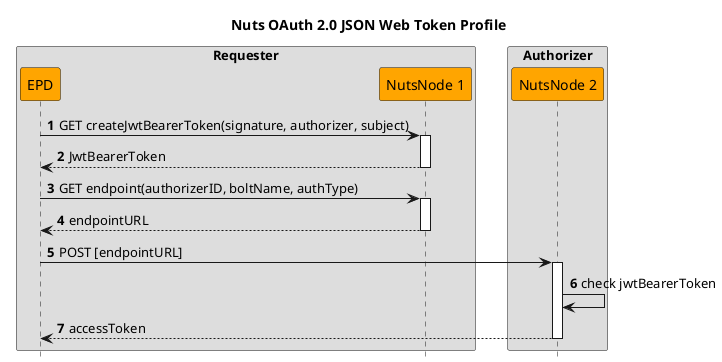 @startuml
hide footbox
skinparam roundcorner 5
skinparam shadowing false
skinparam sequence {
   ParticipantBackgroundColor orange
   RequesterBackgroundColor none
}
skinparam BoxPadding 15

title Nuts OAuth 2.0 JSON Web Token Profile
autonumber

box Requester
participant "EPD" as EPD1
participant "NutsNode 1" as NutsNode1
endbox

box Authorizer
participant "NutsNode 2" as NutsNode2
endbox

EPD1 -> NutsNode1 : GET createJwtBearerToken(signature, authorizer, subject)
activate NutsNode1
return JwtBearerToken
deactivate NutsNode1

EPD1 -> NutsNode1 : GET endpoint(authorizerID, boltName, authType)
activate NutsNode1
return endpointURL
deactivate NutsNode1

EPD1 -> NutsNode2 : POST [endpointURL]
activate NutsNode2
NutsNode2 -> NutsNode2 : check jwtBearerToken
NutsNode2 --> EPD1 : accessToken
deactivate NutsNode2


@enduml
